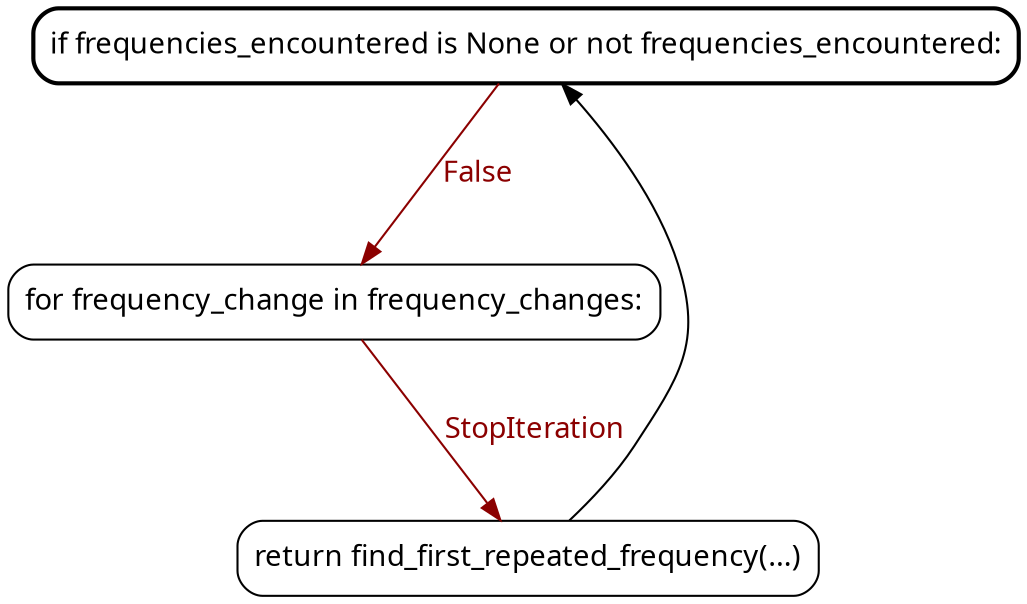 strict digraph 15 {
    ranksep="1.0";
    node[shape="box",style="rounded",fontname="FiraCode Nerd Font"];
    edge[fontname="FiraCode Nerd Font"];
    1[label="if frequencies_encountered is None or not frequencies_encountered:",style="rounded, bold"];
    2[label="for frequency_change in frequency_changes:"];
    4[label="return find_first_repeated_frequency(...)"];
    1[label="if frequencies_encountered is None or not frequencies_encountered:",style="rounded, bold"];
    1 -> 2 [label="False",color=red4,fontcolor=red4];
    2 -> 4 [label="StopIteration",color=red4,fontcolor=red4];
    4 -> 1 ;
}